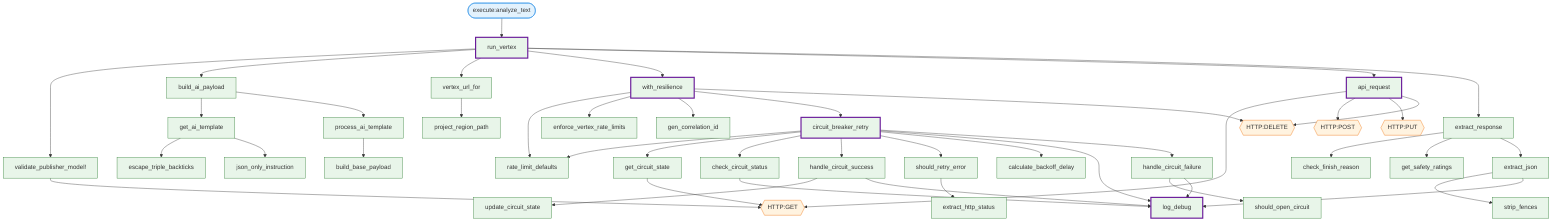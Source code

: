 flowchart TD
  execute_analyze_text([execute:analyze_text])
  run_vertex[run_vertex]
  validate_publisher_model_[validate_publisher_model!]
  HTTP_GET{{HTTP:GET}}
  build_ai_payload[build_ai_payload]
  get_ai_template[get_ai_template]
  escape_triple_backticks[escape_triple_backticks]
  json_only_instruction[json_only_instruction]
  process_ai_template[process_ai_template]
  build_base_payload[build_base_payload]
  vertex_url_for[vertex_url_for]
  project_region_path[project_region_path]
  with_resilience[with_resilience]
  rate_limit_defaults[rate_limit_defaults]
  enforce_vertex_rate_limits[enforce_vertex_rate_limits]
  gen_correlation_id[gen_correlation_id]
  circuit_breaker_retry[circuit_breaker_retry]
  get_circuit_state[get_circuit_state]
  check_circuit_status[check_circuit_status]
  log_debug[log_debug]
  handle_circuit_success[handle_circuit_success]
  update_circuit_state[update_circuit_state]
  should_retry_error[should_retry_error]
  extract_http_status[extract_http_status]
  calculate_backoff_delay[calculate_backoff_delay]
  handle_circuit_failure[handle_circuit_failure]
  should_open_circuit[should_open_circuit]
  HTTP_DELETE{{HTTP:DELETE}}
  api_request[api_request]
  HTTP_POST{{HTTP:POST}}
  HTTP_PUT{{HTTP:PUT}}
  extract_response[extract_response]
  check_finish_reason[check_finish_reason]
  get_safety_ratings[get_safety_ratings]
  extract_json[extract_json]
  strip_fences[strip_fences]
  execute_analyze_text --> run_vertex
  with_resilience --> rate_limit_defaults
  with_resilience --> enforce_vertex_rate_limits
  with_resilience --> gen_correlation_id
  with_resilience --> circuit_breaker_retry
  with_resilience --> HTTP_DELETE
  api_request --> HTTP_GET
  api_request --> HTTP_POST
  api_request --> HTTP_PUT
  api_request --> HTTP_DELETE
  get_circuit_state --> HTTP_GET
  check_circuit_status --> log_debug
  should_retry_error --> extract_http_status
  handle_circuit_success --> update_circuit_state
  handle_circuit_success --> log_debug
  handle_circuit_failure --> should_open_circuit
  handle_circuit_failure --> log_debug
  circuit_breaker_retry --> rate_limit_defaults
  circuit_breaker_retry --> get_circuit_state
  circuit_breaker_retry --> check_circuit_status
  circuit_breaker_retry --> handle_circuit_success
  circuit_breaker_retry --> should_retry_error
  circuit_breaker_retry --> calculate_backoff_delay
  circuit_breaker_retry --> log_debug
  circuit_breaker_retry --> handle_circuit_failure
  validate_publisher_model_ --> HTTP_GET
  get_ai_template --> escape_triple_backticks
  get_ai_template --> json_only_instruction
  process_ai_template --> build_base_payload
  build_ai_payload --> get_ai_template
  build_ai_payload --> process_ai_template
  vertex_url_for --> project_region_path
  run_vertex --> validate_publisher_model_
  run_vertex --> build_ai_payload
  run_vertex --> vertex_url_for
  run_vertex --> with_resilience
  run_vertex --> api_request
  run_vertex --> extract_response
  extract_json --> strip_fences
  extract_json --> log_debug
  extract_response --> check_finish_reason
  extract_response --> get_safety_ratings
  extract_response --> extract_json
  classDef action fill:#E3F2FD,stroke:#1E88E5,stroke-width:1px;
  classDef method fill:#E8F5E9,stroke:#2E7D32,stroke-width:1px;
  classDef http   fill:#FFF3E0,stroke:#EF6C00,stroke-width:1px;
  classDef hot stroke:#6A1B9A,stroke-width:3px;
  classDef cycle stroke:#C62828,stroke-width:3px;
  classDef unused fill:#ECECEC,color:#6B7280,stroke:#9CA3AF;
  classDef undef stroke-dasharray:4 2,stroke:#EF4444;
  class execute_analyze_text action;
  class run_vertex method;
  class validate_publisher_model_ method;
  class build_ai_payload method;
  class get_ai_template method;
  class escape_triple_backticks method;
  class json_only_instruction method;
  class process_ai_template method;
  class build_base_payload method;
  class vertex_url_for method;
  class project_region_path method;
  class with_resilience method;
  class rate_limit_defaults method;
  class enforce_vertex_rate_limits method;
  class gen_correlation_id method;
  class circuit_breaker_retry method;
  class get_circuit_state method;
  class check_circuit_status method;
  class log_debug method;
  class handle_circuit_success method;
  class update_circuit_state method;
  class should_retry_error method;
  class extract_http_status method;
  class calculate_backoff_delay method;
  class handle_circuit_failure method;
  class should_open_circuit method;
  class api_request method;
  class extract_response method;
  class check_finish_reason method;
  class get_safety_ratings method;
  class extract_json method;
  class strip_fences method;
  class HTTP_GET http;
  class HTTP_DELETE http;
  class HTTP_POST http;
  class HTTP_PUT http;
  class run_vertex hot;
  class with_resilience hot;
  class api_request hot;
  class circuit_breaker_retry hot;
  class log_debug hot;